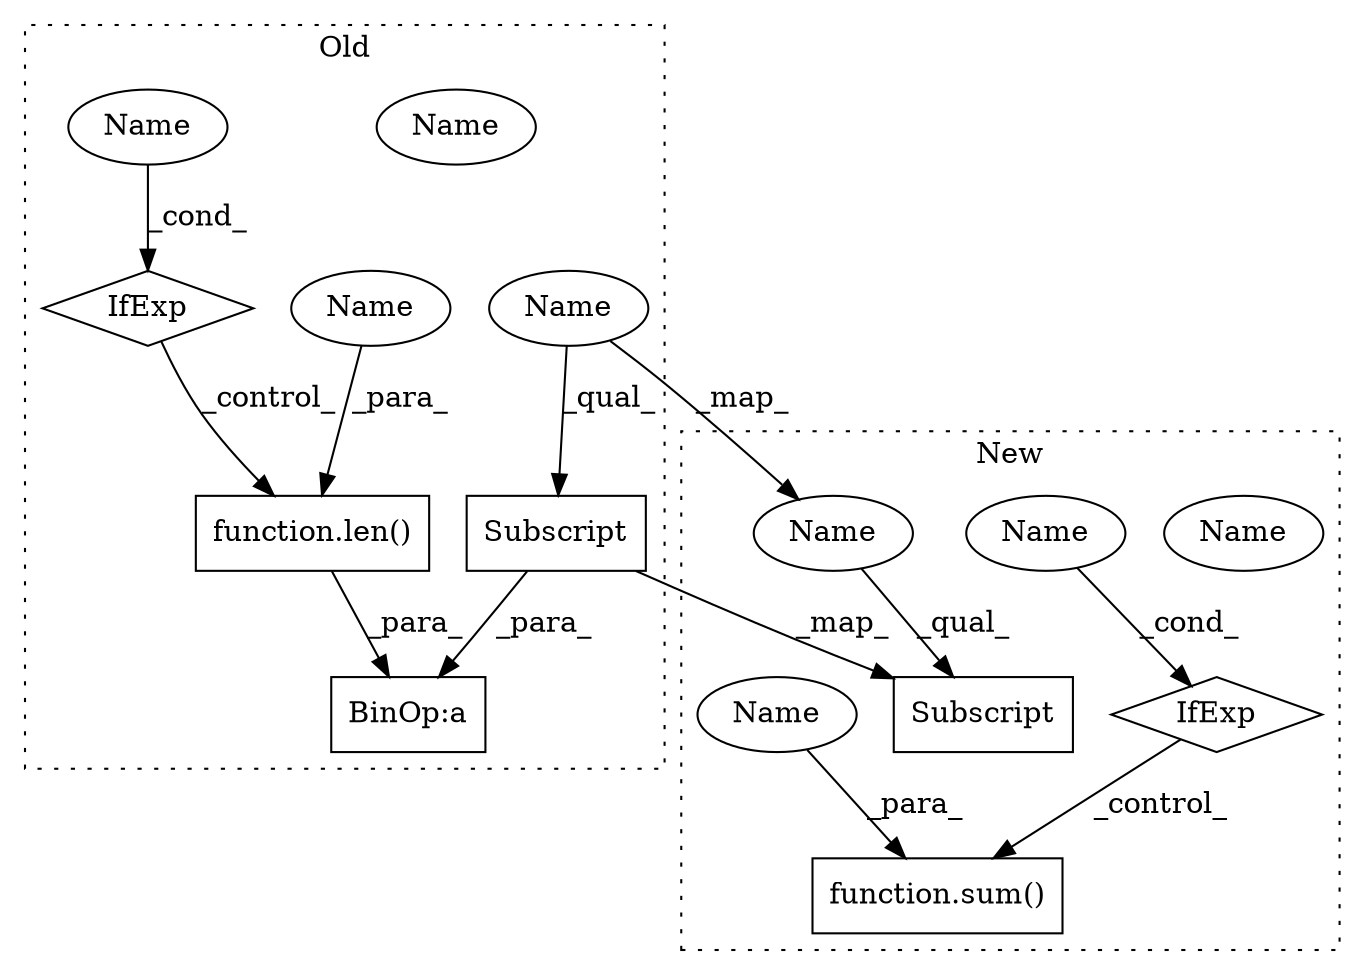 digraph G {
subgraph cluster0 {
1 [label="function.len()" a="75" s="1461,1476" l="4,1" shape="box"];
3 [label="BinOp:a" a="82" s="1457" l="3" shape="box"];
5 [label="IfExp" a="51" s="1477,1494" l="4,6" shape="diamond"];
7 [label="Name" a="87" s="1481" l="13" shape="ellipse"];
8 [label="Subscript" a="63" s="1442,0" l="15,0" shape="box"];
10 [label="Name" a="87" s="1465" l="11" shape="ellipse"];
11 [label="Name" a="87" s="1442" l="11" shape="ellipse"];
12 [label="Name" a="87" s="1481" l="13" shape="ellipse"];
label = "Old";
style="dotted";
}
subgraph cluster1 {
2 [label="function.sum()" a="75" s="1442,1457" l="4,1" shape="box"];
4 [label="IfExp" a="51" s="1458,1475" l="4,6" shape="diamond"];
6 [label="Name" a="87" s="1462" l="13" shape="ellipse"];
9 [label="Subscript" a="63" s="1481,0" l="15,0" shape="box"];
13 [label="Name" a="87" s="1462" l="13" shape="ellipse"];
14 [label="Name" a="87" s="1481" l="11" shape="ellipse"];
15 [label="Name" a="87" s="1446" l="11" shape="ellipse"];
label = "New";
style="dotted";
}
1 -> 3 [label="_para_"];
4 -> 2 [label="_control_"];
5 -> 1 [label="_control_"];
8 -> 3 [label="_para_"];
8 -> 9 [label="_map_"];
10 -> 1 [label="_para_"];
11 -> 8 [label="_qual_"];
11 -> 14 [label="_map_"];
12 -> 5 [label="_cond_"];
13 -> 4 [label="_cond_"];
14 -> 9 [label="_qual_"];
15 -> 2 [label="_para_"];
}